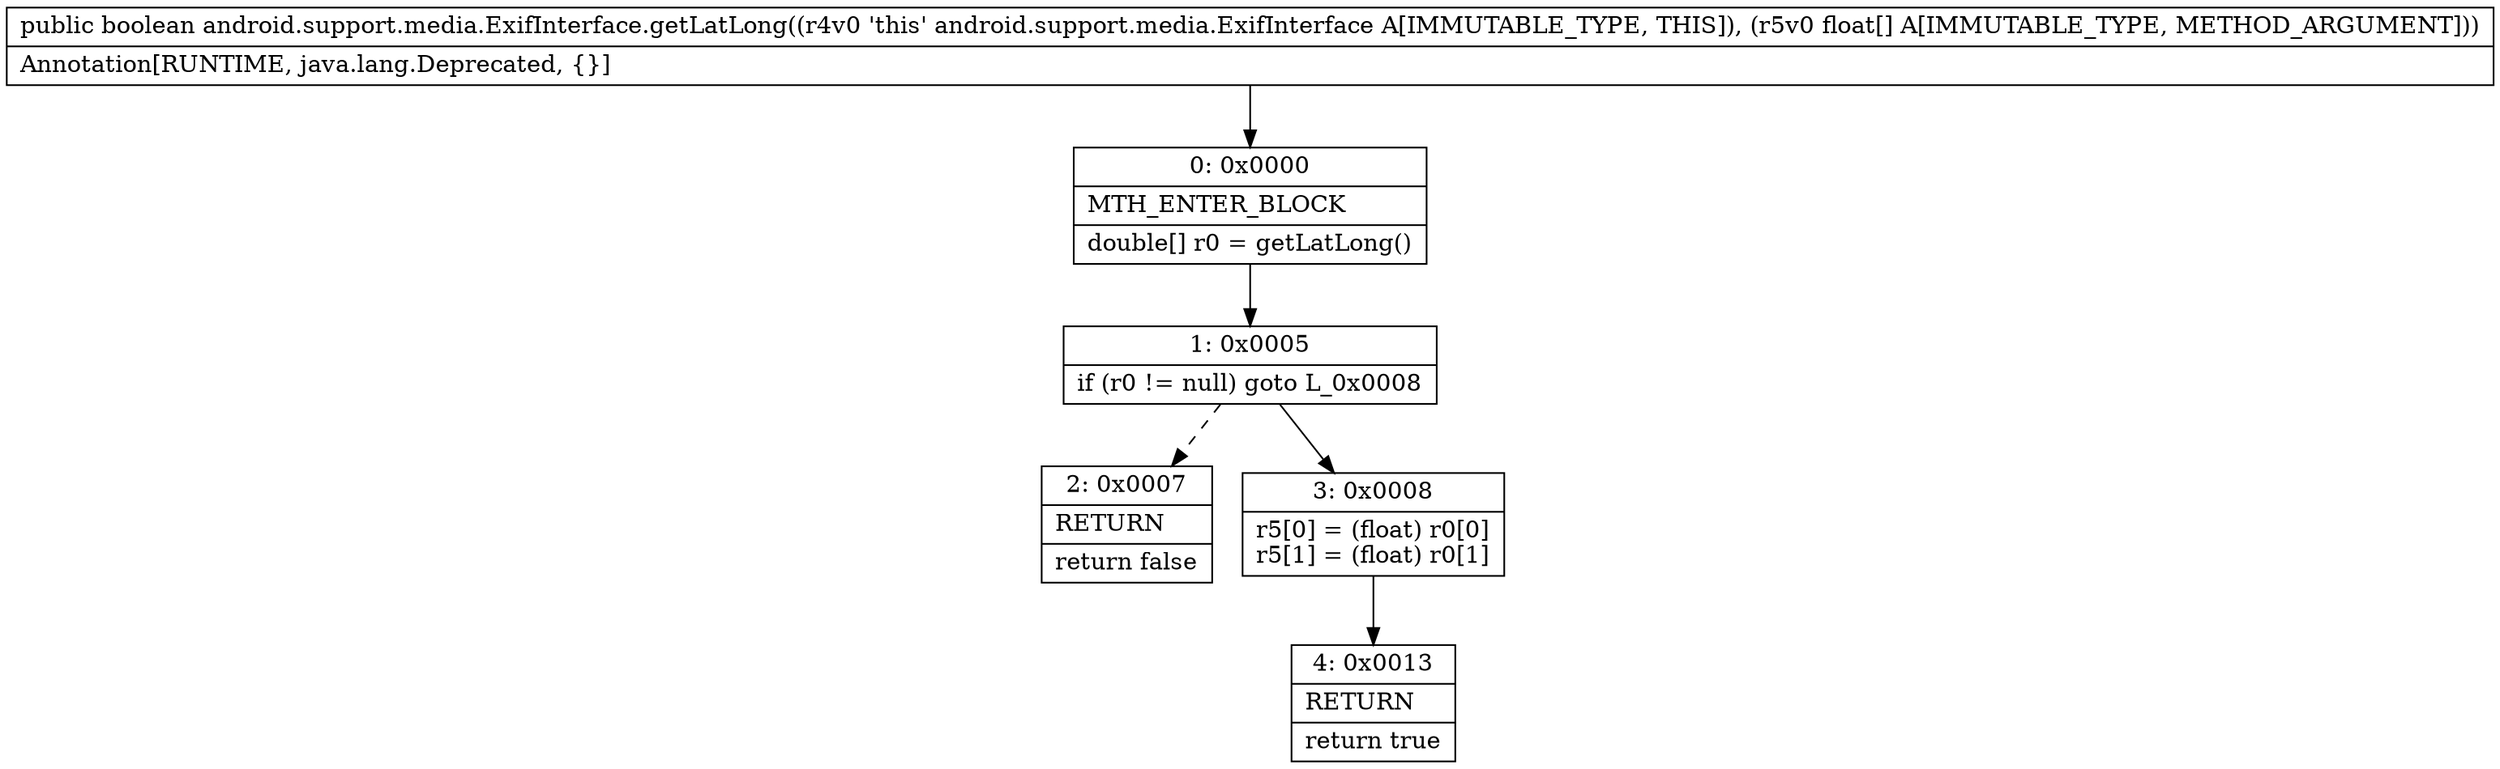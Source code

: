 digraph "CFG forandroid.support.media.ExifInterface.getLatLong([F)Z" {
Node_0 [shape=record,label="{0\:\ 0x0000|MTH_ENTER_BLOCK\l|double[] r0 = getLatLong()\l}"];
Node_1 [shape=record,label="{1\:\ 0x0005|if (r0 != null) goto L_0x0008\l}"];
Node_2 [shape=record,label="{2\:\ 0x0007|RETURN\l|return false\l}"];
Node_3 [shape=record,label="{3\:\ 0x0008|r5[0] = (float) r0[0]\lr5[1] = (float) r0[1]\l}"];
Node_4 [shape=record,label="{4\:\ 0x0013|RETURN\l|return true\l}"];
MethodNode[shape=record,label="{public boolean android.support.media.ExifInterface.getLatLong((r4v0 'this' android.support.media.ExifInterface A[IMMUTABLE_TYPE, THIS]), (r5v0 float[] A[IMMUTABLE_TYPE, METHOD_ARGUMENT]))  | Annotation[RUNTIME, java.lang.Deprecated, \{\}]\l}"];
MethodNode -> Node_0;
Node_0 -> Node_1;
Node_1 -> Node_2[style=dashed];
Node_1 -> Node_3;
Node_3 -> Node_4;
}

